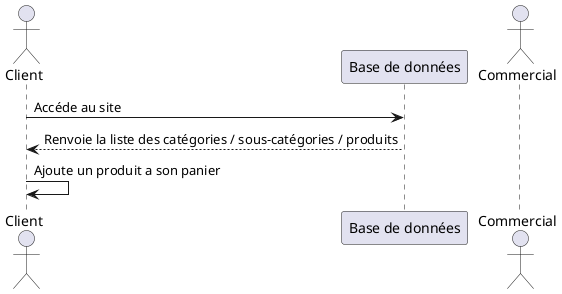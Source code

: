 @startuml Diagramme de séquence

actor Client
participant "Base de données" as Bdd
actor Commercial 

Client -> Bdd: Accéde au site
Bdd --> Client: Renvoie la liste des catégories / sous-catégories / produits
Client -> Client: Ajoute un produit a son panier


@enduml